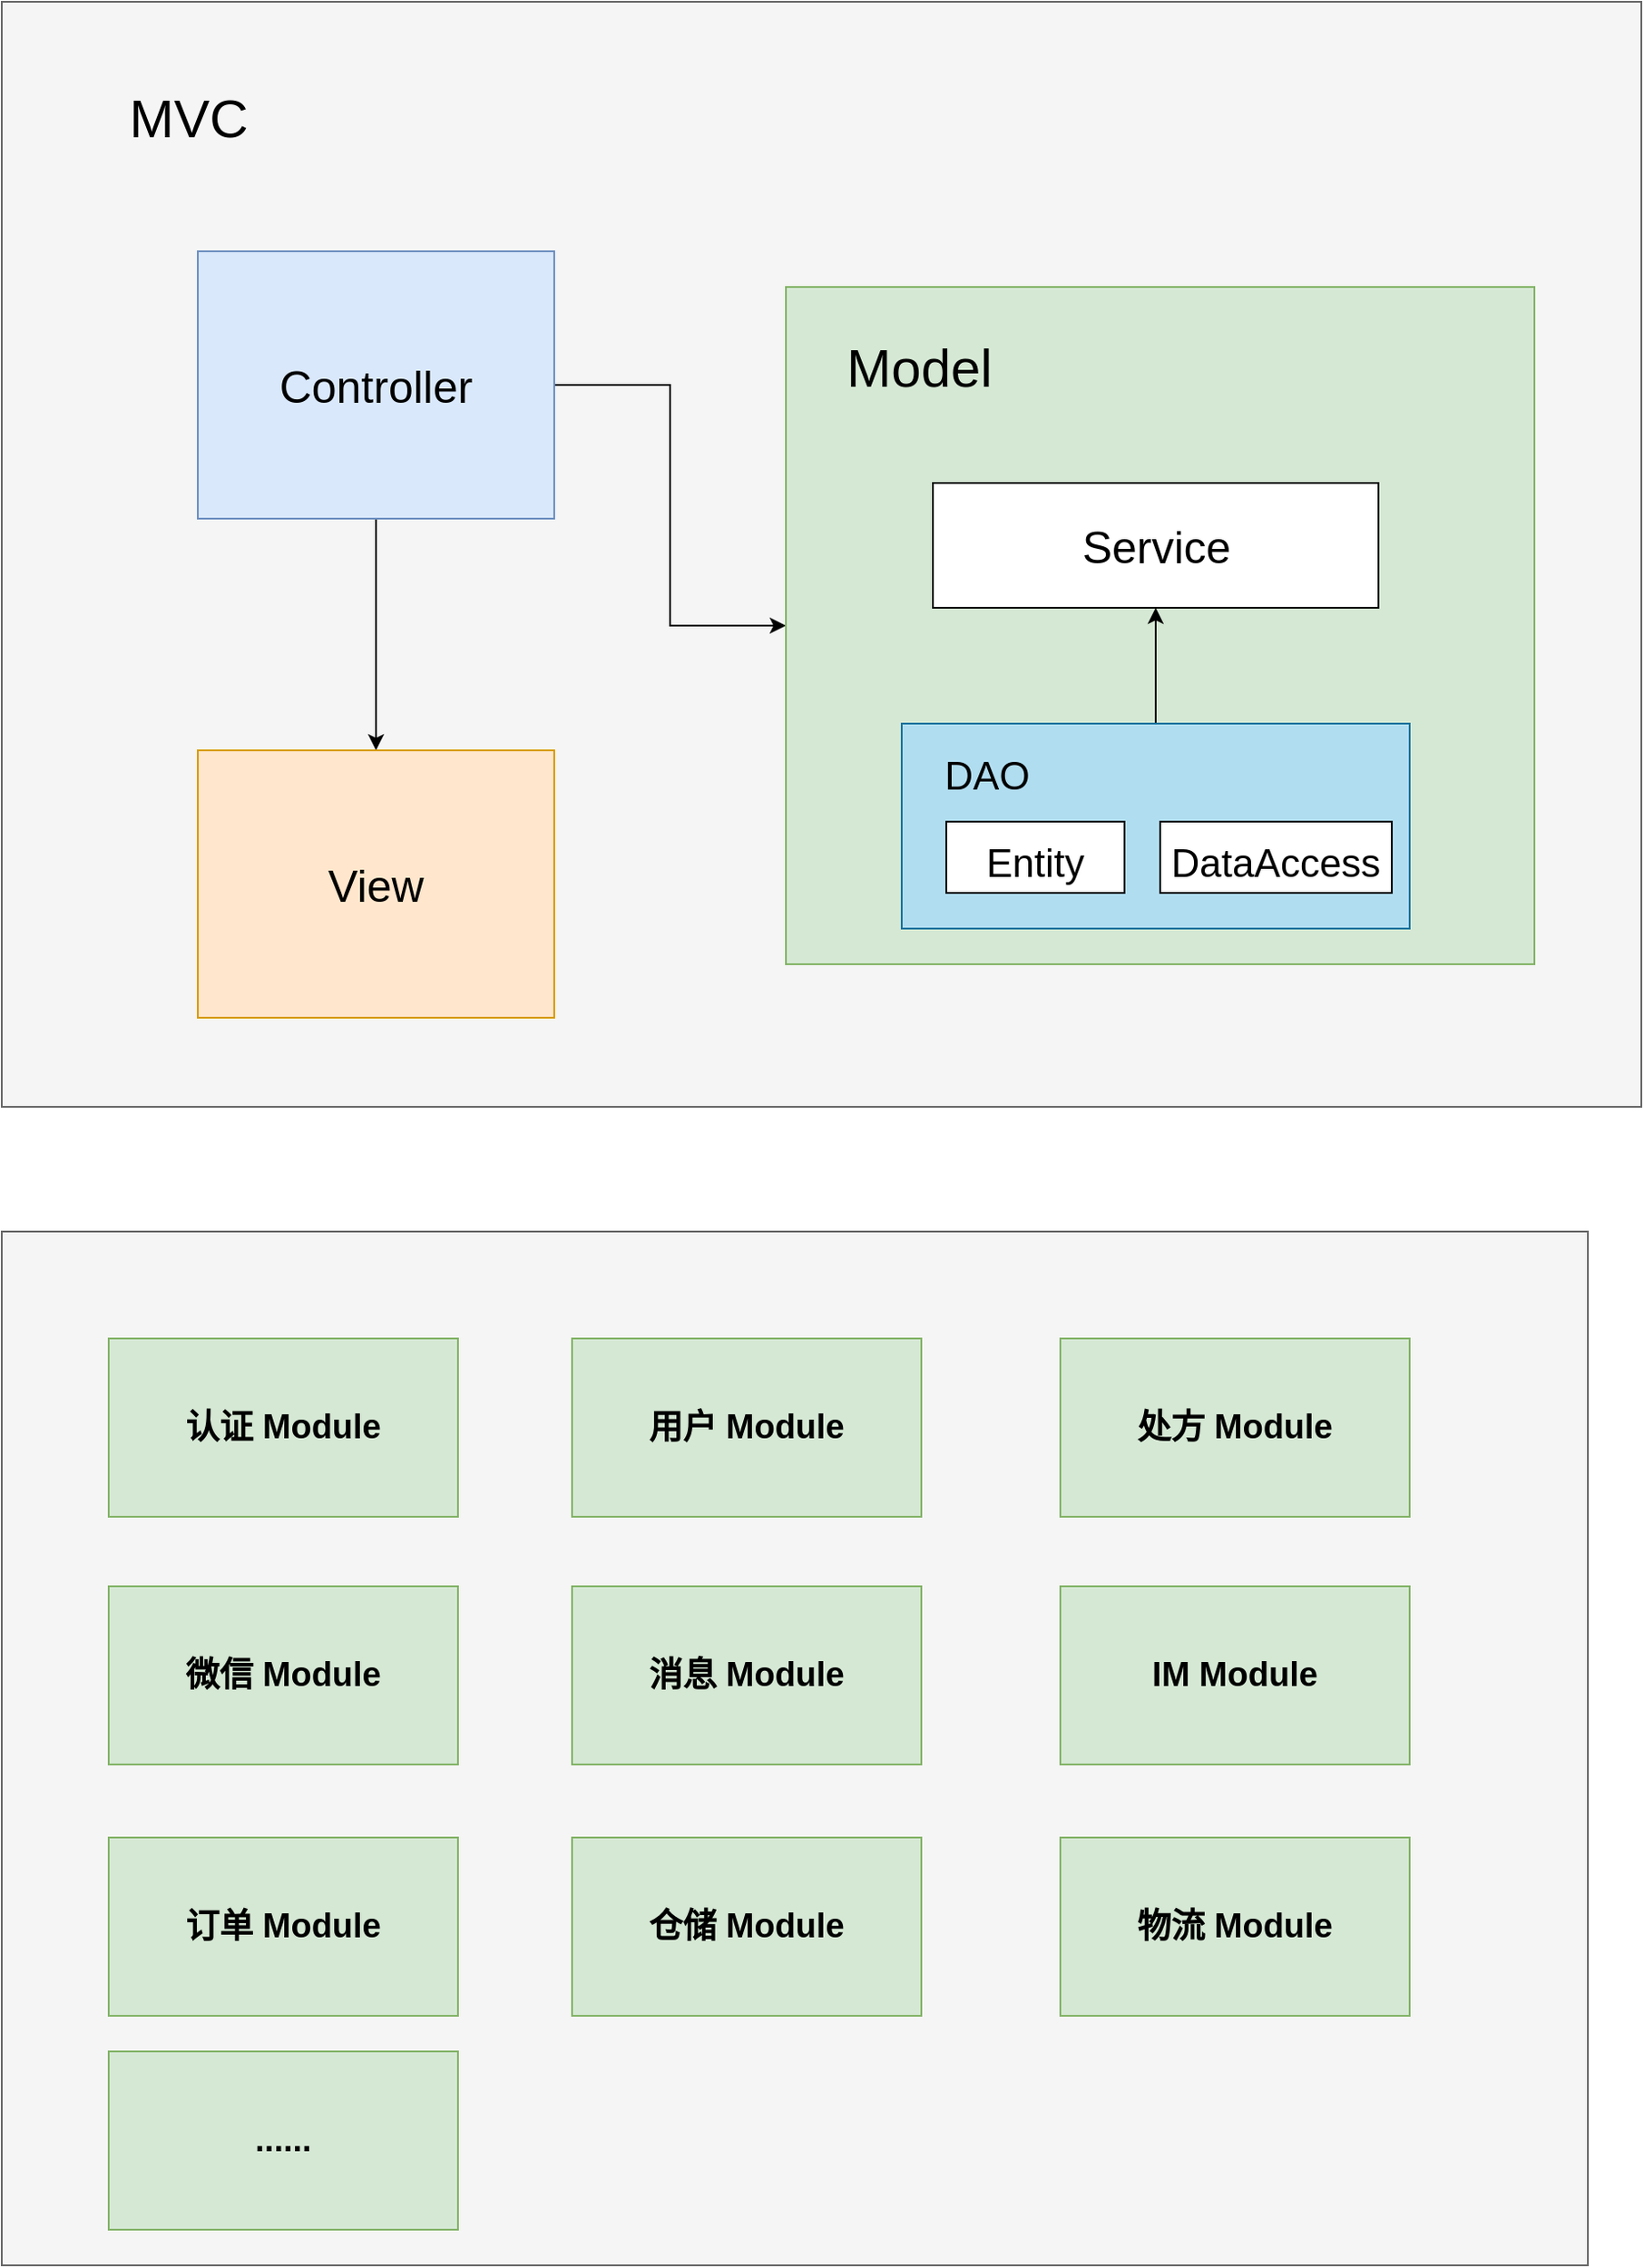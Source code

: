 <mxfile version="18.2.0" type="github">
  <diagram id="UHV0SQnw-M6wa7QfBxcj" name="Page-1">
    <mxGraphModel dx="2249" dy="762" grid="1" gridSize="10" guides="1" tooltips="1" connect="1" arrows="1" fold="1" page="1" pageScale="1" pageWidth="827" pageHeight="1169" math="0" shadow="0">
      <root>
        <mxCell id="0" />
        <mxCell id="1" parent="0" />
        <mxCell id="CBCPTYOBR1jDMzW604IS-1" value="" style="rounded=0;whiteSpace=wrap;html=1;fillColor=#f5f5f5;fontColor=#333333;strokeColor=#666666;" vertex="1" parent="1">
          <mxGeometry x="-70" y="180" width="920" height="620" as="geometry" />
        </mxCell>
        <mxCell id="CBCPTYOBR1jDMzW604IS-2" style="edgeStyle=orthogonalEdgeStyle;rounded=0;orthogonalLoop=1;jettySize=auto;html=1;fontSize=25;" edge="1" parent="1" source="CBCPTYOBR1jDMzW604IS-4" target="CBCPTYOBR1jDMzW604IS-6">
          <mxGeometry relative="1" as="geometry" />
        </mxCell>
        <mxCell id="CBCPTYOBR1jDMzW604IS-3" style="edgeStyle=orthogonalEdgeStyle;rounded=0;orthogonalLoop=1;jettySize=auto;html=1;exitX=0.5;exitY=1;exitDx=0;exitDy=0;fontSize=25;" edge="1" parent="1" source="CBCPTYOBR1jDMzW604IS-4" target="CBCPTYOBR1jDMzW604IS-5">
          <mxGeometry relative="1" as="geometry" />
        </mxCell>
        <mxCell id="CBCPTYOBR1jDMzW604IS-4" value="&lt;font style=&quot;font-size: 25px;&quot;&gt;Controller&lt;/font&gt;" style="rounded=0;whiteSpace=wrap;html=1;fillColor=#dae8fc;strokeColor=#6c8ebf;" vertex="1" parent="1">
          <mxGeometry x="40" y="320" width="200" height="150" as="geometry" />
        </mxCell>
        <mxCell id="CBCPTYOBR1jDMzW604IS-5" value="&lt;font style=&quot;font-size: 25px;&quot;&gt;View&lt;/font&gt;" style="rounded=0;whiteSpace=wrap;html=1;fillColor=#ffe6cc;strokeColor=#d79b00;" vertex="1" parent="1">
          <mxGeometry x="40" y="600" width="200" height="150" as="geometry" />
        </mxCell>
        <mxCell id="CBCPTYOBR1jDMzW604IS-6" value="" style="rounded=0;whiteSpace=wrap;html=1;fillColor=#d5e8d4;strokeColor=#82b366;" vertex="1" parent="1">
          <mxGeometry x="370" y="340" width="420" height="380" as="geometry" />
        </mxCell>
        <mxCell id="CBCPTYOBR1jDMzW604IS-7" style="edgeStyle=orthogonalEdgeStyle;rounded=0;orthogonalLoop=1;jettySize=auto;html=1;exitX=0.5;exitY=0;exitDx=0;exitDy=0;entryX=0.5;entryY=1;entryDx=0;entryDy=0;fontSize=30;" edge="1" parent="1" source="CBCPTYOBR1jDMzW604IS-8" target="CBCPTYOBR1jDMzW604IS-9">
          <mxGeometry relative="1" as="geometry" />
        </mxCell>
        <mxCell id="CBCPTYOBR1jDMzW604IS-8" value="" style="rounded=0;whiteSpace=wrap;html=1;fontSize=25;fillColor=#b1ddf0;strokeColor=#10739e;" vertex="1" parent="1">
          <mxGeometry x="435" y="585" width="285" height="115" as="geometry" />
        </mxCell>
        <mxCell id="CBCPTYOBR1jDMzW604IS-9" value="Service" style="rounded=0;whiteSpace=wrap;html=1;fontSize=25;" vertex="1" parent="1">
          <mxGeometry x="452.5" y="450" width="250" height="70" as="geometry" />
        </mxCell>
        <mxCell id="CBCPTYOBR1jDMzW604IS-10" value="&lt;font style=&quot;font-size: 30px;&quot;&gt;MVC&lt;/font&gt;" style="text;html=1;strokeColor=none;fillColor=none;align=center;verticalAlign=middle;whiteSpace=wrap;rounded=0;fontSize=25;" vertex="1" parent="1">
          <mxGeometry x="-20" y="220" width="110" height="50" as="geometry" />
        </mxCell>
        <mxCell id="CBCPTYOBR1jDMzW604IS-11" value="&lt;font style=&quot;font-size: 30px;&quot;&gt;Model&lt;/font&gt;" style="text;html=1;strokeColor=none;fillColor=none;align=center;verticalAlign=middle;whiteSpace=wrap;rounded=0;fontSize=25;" vertex="1" parent="1">
          <mxGeometry x="390" y="360" width="110" height="50" as="geometry" />
        </mxCell>
        <mxCell id="CBCPTYOBR1jDMzW604IS-12" value="&lt;font style=&quot;font-size: 22px;&quot;&gt;Entity&lt;/font&gt;" style="rounded=0;whiteSpace=wrap;html=1;fontSize=30;" vertex="1" parent="1">
          <mxGeometry x="460" y="640" width="100" height="40" as="geometry" />
        </mxCell>
        <mxCell id="CBCPTYOBR1jDMzW604IS-13" value="&lt;font style=&quot;font-size: 22px;&quot;&gt;DataAccess&lt;/font&gt;" style="rounded=0;whiteSpace=wrap;html=1;fontSize=30;" vertex="1" parent="1">
          <mxGeometry x="580" y="640" width="130" height="40" as="geometry" />
        </mxCell>
        <mxCell id="CBCPTYOBR1jDMzW604IS-14" value="DAO" style="text;html=1;strokeColor=none;fillColor=none;align=center;verticalAlign=middle;whiteSpace=wrap;rounded=0;fontSize=22;" vertex="1" parent="1">
          <mxGeometry x="452.5" y="600" width="60" height="30" as="geometry" />
        </mxCell>
        <mxCell id="CBCPTYOBR1jDMzW604IS-15" value="" style="rounded=0;whiteSpace=wrap;html=1;fillColor=#f5f5f5;fontColor=#333333;strokeColor=#666666;" vertex="1" parent="1">
          <mxGeometry x="-70" y="870" width="890" height="580" as="geometry" />
        </mxCell>
        <mxCell id="CBCPTYOBR1jDMzW604IS-16" value="&lt;b&gt;&lt;font style=&quot;font-size: 19px;&quot;&gt;认证 Module&lt;/font&gt;&lt;/b&gt;" style="rounded=0;whiteSpace=wrap;html=1;fillColor=#d5e8d4;strokeColor=#82b366;" vertex="1" parent="1">
          <mxGeometry x="-10" y="930" width="196" height="100" as="geometry" />
        </mxCell>
        <mxCell id="CBCPTYOBR1jDMzW604IS-17" value="&lt;b&gt;&lt;font style=&quot;font-size: 19px;&quot;&gt;用户 Module&lt;/font&gt;&lt;/b&gt;" style="rounded=0;whiteSpace=wrap;html=1;fillColor=#d5e8d4;strokeColor=#82b366;" vertex="1" parent="1">
          <mxGeometry x="250" y="930" width="196" height="100" as="geometry" />
        </mxCell>
        <mxCell id="CBCPTYOBR1jDMzW604IS-18" value="&lt;b&gt;&lt;font style=&quot;font-size: 19px;&quot;&gt;处方 Module&lt;/font&gt;&lt;/b&gt;" style="rounded=0;whiteSpace=wrap;html=1;fillColor=#d5e8d4;strokeColor=#82b366;" vertex="1" parent="1">
          <mxGeometry x="524" y="930" width="196" height="100" as="geometry" />
        </mxCell>
        <mxCell id="CBCPTYOBR1jDMzW604IS-19" value="&lt;b&gt;&lt;font style=&quot;font-size: 19px;&quot;&gt;微信 Module&lt;/font&gt;&lt;/b&gt;" style="rounded=0;whiteSpace=wrap;html=1;fillColor=#d5e8d4;strokeColor=#82b366;" vertex="1" parent="1">
          <mxGeometry x="-10" y="1069" width="196" height="100" as="geometry" />
        </mxCell>
        <mxCell id="CBCPTYOBR1jDMzW604IS-20" value="&lt;b&gt;&lt;font style=&quot;font-size: 19px;&quot;&gt;消息 Module&lt;/font&gt;&lt;/b&gt;" style="rounded=0;whiteSpace=wrap;html=1;fillColor=#d5e8d4;strokeColor=#82b366;" vertex="1" parent="1">
          <mxGeometry x="250" y="1069" width="196" height="100" as="geometry" />
        </mxCell>
        <mxCell id="CBCPTYOBR1jDMzW604IS-21" value="&lt;b&gt;&lt;font style=&quot;font-size: 19px;&quot;&gt;IM Module&lt;/font&gt;&lt;/b&gt;" style="rounded=0;whiteSpace=wrap;html=1;fillColor=#d5e8d4;strokeColor=#82b366;" vertex="1" parent="1">
          <mxGeometry x="524" y="1069" width="196" height="100" as="geometry" />
        </mxCell>
        <mxCell id="CBCPTYOBR1jDMzW604IS-22" value="&lt;b&gt;&lt;font style=&quot;font-size: 19px;&quot;&gt;订单 Module&lt;/font&gt;&lt;/b&gt;" style="rounded=0;whiteSpace=wrap;html=1;fillColor=#d5e8d4;strokeColor=#82b366;" vertex="1" parent="1">
          <mxGeometry x="-10" y="1210" width="196" height="100" as="geometry" />
        </mxCell>
        <mxCell id="CBCPTYOBR1jDMzW604IS-23" value="&lt;b&gt;&lt;font style=&quot;font-size: 19px;&quot;&gt;仓储 Module&lt;/font&gt;&lt;/b&gt;" style="rounded=0;whiteSpace=wrap;html=1;fillColor=#d5e8d4;strokeColor=#82b366;" vertex="1" parent="1">
          <mxGeometry x="250" y="1210" width="196" height="100" as="geometry" />
        </mxCell>
        <mxCell id="CBCPTYOBR1jDMzW604IS-24" value="&lt;b&gt;&lt;font style=&quot;font-size: 19px;&quot;&gt;物流 Module&lt;/font&gt;&lt;/b&gt;" style="rounded=0;whiteSpace=wrap;html=1;fillColor=#d5e8d4;strokeColor=#82b366;" vertex="1" parent="1">
          <mxGeometry x="524" y="1210" width="196" height="100" as="geometry" />
        </mxCell>
        <mxCell id="CBCPTYOBR1jDMzW604IS-25" value="&lt;span style=&quot;font-size: 19px;&quot;&gt;&lt;b&gt;......&lt;/b&gt;&lt;/span&gt;" style="rounded=0;whiteSpace=wrap;html=1;fillColor=#d5e8d4;strokeColor=#82b366;" vertex="1" parent="1">
          <mxGeometry x="-10" y="1330" width="196" height="100" as="geometry" />
        </mxCell>
      </root>
    </mxGraphModel>
  </diagram>
</mxfile>
